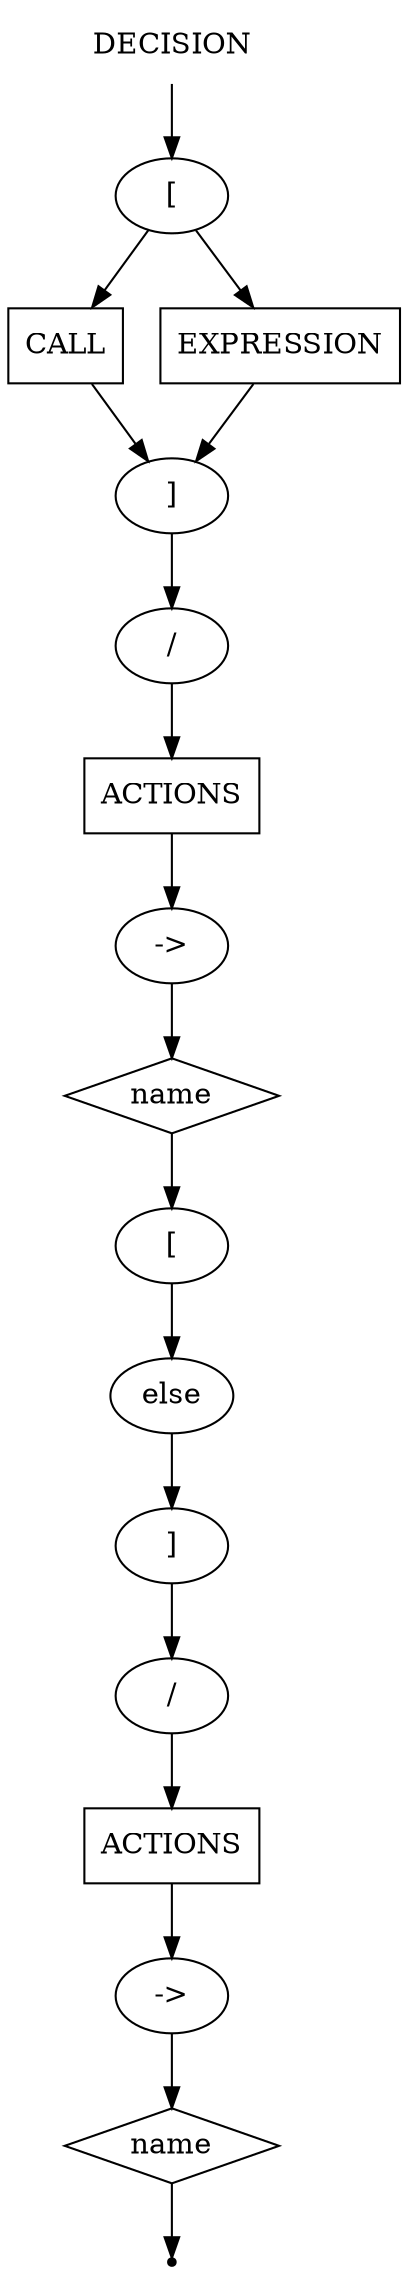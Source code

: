 digraph DECISION {
    start [label=DECISION shape=plaintext]
    A [label="[" shape=oval]
    B [label=CALL shape=box]
    C [label=EXPRESSION shape=box]
    D [label="]" shape=oval]
    E [label="/" shape=oval]
    F [label=ACTIONS shape=box]
    G [label="->" shape=oval]
    H [label=name shape=diamond]
    I [label="[" shape=oval]
    J [label=else shape=oval]
    K [label="]" shape=oval]
    L [label="/" shape=oval]
    M [label=ACTIONS shape=box]
    N [label="->" shape=oval]
    O [label=name shape=diamond]
    end [label="" shape=point]
    start -> A
    A -> B
    A -> C
    B -> D
    C -> D
    D -> E
    E -> F
    F -> G
    G -> H
    H -> I
    I -> J
    J -> K
    K -> L
    L -> M
    M -> N
    N -> O
    O -> end
}